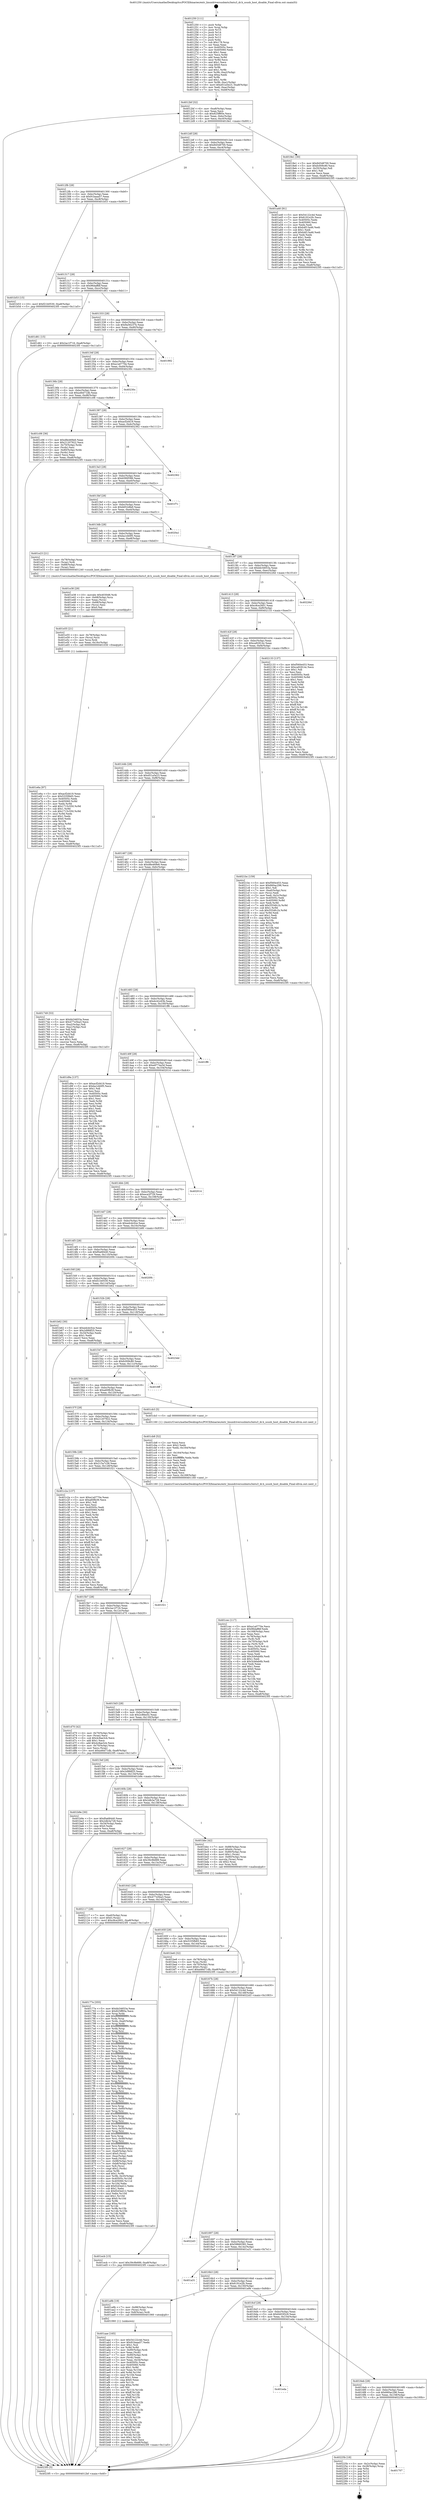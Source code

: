 digraph "0x401250" {
  label = "0x401250 (/mnt/c/Users/mathe/Desktop/tcc/POCII/binaries/extr_linuxdriversusbmtu3mtu3_dr.h_ssusb_host_disable_Final-ollvm.out::main(0))"
  labelloc = "t"
  node[shape=record]

  Entry [label="",width=0.3,height=0.3,shape=circle,fillcolor=black,style=filled]
  "0x4012bf" [label="{
     0x4012bf [32]\l
     | [instrs]\l
     &nbsp;&nbsp;0x4012bf \<+6\>: mov -0xa8(%rbp),%eax\l
     &nbsp;&nbsp;0x4012c5 \<+2\>: mov %eax,%ecx\l
     &nbsp;&nbsp;0x4012c7 \<+6\>: sub $0x825ff95e,%ecx\l
     &nbsp;&nbsp;0x4012cd \<+6\>: mov %eax,-0xbc(%rbp)\l
     &nbsp;&nbsp;0x4012d3 \<+6\>: mov %ecx,-0xc0(%rbp)\l
     &nbsp;&nbsp;0x4012d9 \<+6\>: je 00000000004018e1 \<main+0x691\>\l
  }"]
  "0x4018e1" [label="{
     0x4018e1 [30]\l
     | [instrs]\l
     &nbsp;&nbsp;0x4018e1 \<+5\>: mov $0x84548700,%eax\l
     &nbsp;&nbsp;0x4018e6 \<+5\>: mov $0xfc009c80,%ecx\l
     &nbsp;&nbsp;0x4018eb \<+3\>: mov -0x35(%rbp),%dl\l
     &nbsp;&nbsp;0x4018ee \<+3\>: test $0x1,%dl\l
     &nbsp;&nbsp;0x4018f1 \<+3\>: cmovne %ecx,%eax\l
     &nbsp;&nbsp;0x4018f4 \<+6\>: mov %eax,-0xa8(%rbp)\l
     &nbsp;&nbsp;0x4018fa \<+5\>: jmp 00000000004023f5 \<main+0x11a5\>\l
  }"]
  "0x4012df" [label="{
     0x4012df [28]\l
     | [instrs]\l
     &nbsp;&nbsp;0x4012df \<+5\>: jmp 00000000004012e4 \<main+0x94\>\l
     &nbsp;&nbsp;0x4012e4 \<+6\>: mov -0xbc(%rbp),%eax\l
     &nbsp;&nbsp;0x4012ea \<+5\>: sub $0x84548700,%eax\l
     &nbsp;&nbsp;0x4012ef \<+6\>: mov %eax,-0xc4(%rbp)\l
     &nbsp;&nbsp;0x4012f5 \<+6\>: je 0000000000401a40 \<main+0x7f0\>\l
  }"]
  Exit [label="",width=0.3,height=0.3,shape=circle,fillcolor=black,style=filled,peripheries=2]
  "0x401a40" [label="{
     0x401a40 [91]\l
     | [instrs]\l
     &nbsp;&nbsp;0x401a40 \<+5\>: mov $0x54122c4d,%eax\l
     &nbsp;&nbsp;0x401a45 \<+5\>: mov $0x6191e2fc,%ecx\l
     &nbsp;&nbsp;0x401a4a \<+7\>: mov 0x40505c,%edx\l
     &nbsp;&nbsp;0x401a51 \<+7\>: mov 0x405060,%esi\l
     &nbsp;&nbsp;0x401a58 \<+2\>: mov %edx,%edi\l
     &nbsp;&nbsp;0x401a5a \<+6\>: sub $0xb4f13a46,%edi\l
     &nbsp;&nbsp;0x401a60 \<+3\>: sub $0x1,%edi\l
     &nbsp;&nbsp;0x401a63 \<+6\>: add $0xb4f13a46,%edi\l
     &nbsp;&nbsp;0x401a69 \<+3\>: imul %edi,%edx\l
     &nbsp;&nbsp;0x401a6c \<+3\>: and $0x1,%edx\l
     &nbsp;&nbsp;0x401a6f \<+3\>: cmp $0x0,%edx\l
     &nbsp;&nbsp;0x401a72 \<+4\>: sete %r8b\l
     &nbsp;&nbsp;0x401a76 \<+3\>: cmp $0xa,%esi\l
     &nbsp;&nbsp;0x401a79 \<+4\>: setl %r9b\l
     &nbsp;&nbsp;0x401a7d \<+3\>: mov %r8b,%r10b\l
     &nbsp;&nbsp;0x401a80 \<+3\>: and %r9b,%r10b\l
     &nbsp;&nbsp;0x401a83 \<+3\>: xor %r9b,%r8b\l
     &nbsp;&nbsp;0x401a86 \<+3\>: or %r8b,%r10b\l
     &nbsp;&nbsp;0x401a89 \<+4\>: test $0x1,%r10b\l
     &nbsp;&nbsp;0x401a8d \<+3\>: cmovne %ecx,%eax\l
     &nbsp;&nbsp;0x401a90 \<+6\>: mov %eax,-0xa8(%rbp)\l
     &nbsp;&nbsp;0x401a96 \<+5\>: jmp 00000000004023f5 \<main+0x11a5\>\l
  }"]
  "0x4012fb" [label="{
     0x4012fb [28]\l
     | [instrs]\l
     &nbsp;&nbsp;0x4012fb \<+5\>: jmp 0000000000401300 \<main+0xb0\>\l
     &nbsp;&nbsp;0x401300 \<+6\>: mov -0xbc(%rbp),%eax\l
     &nbsp;&nbsp;0x401306 \<+5\>: sub $0x91baaa57,%eax\l
     &nbsp;&nbsp;0x40130b \<+6\>: mov %eax,-0xc8(%rbp)\l
     &nbsp;&nbsp;0x401311 \<+6\>: je 0000000000401b53 \<main+0x903\>\l
  }"]
  "0x401707" [label="{
     0x401707\l
  }", style=dashed]
  "0x401b53" [label="{
     0x401b53 [15]\l
     | [instrs]\l
     &nbsp;&nbsp;0x401b53 \<+10\>: movl $0xf21b0530,-0xa8(%rbp)\l
     &nbsp;&nbsp;0x401b5d \<+5\>: jmp 00000000004023f5 \<main+0x11a5\>\l
  }"]
  "0x401317" [label="{
     0x401317 [28]\l
     | [instrs]\l
     &nbsp;&nbsp;0x401317 \<+5\>: jmp 000000000040131c \<main+0xcc\>\l
     &nbsp;&nbsp;0x40131c \<+6\>: mov -0xbc(%rbp),%eax\l
     &nbsp;&nbsp;0x401322 \<+5\>: sub $0x96daffdf,%eax\l
     &nbsp;&nbsp;0x401327 \<+6\>: mov %eax,-0xcc(%rbp)\l
     &nbsp;&nbsp;0x40132d \<+6\>: je 0000000000401d61 \<main+0xb11\>\l
  }"]
  "0x40225b" [label="{
     0x40225b [18]\l
     | [instrs]\l
     &nbsp;&nbsp;0x40225b \<+3\>: mov -0x2c(%rbp),%eax\l
     &nbsp;&nbsp;0x40225e \<+4\>: lea -0x28(%rbp),%rsp\l
     &nbsp;&nbsp;0x402262 \<+1\>: pop %rbx\l
     &nbsp;&nbsp;0x402263 \<+2\>: pop %r12\l
     &nbsp;&nbsp;0x402265 \<+2\>: pop %r13\l
     &nbsp;&nbsp;0x402267 \<+2\>: pop %r14\l
     &nbsp;&nbsp;0x402269 \<+2\>: pop %r15\l
     &nbsp;&nbsp;0x40226b \<+1\>: pop %rbp\l
     &nbsp;&nbsp;0x40226c \<+1\>: ret\l
  }"]
  "0x401d61" [label="{
     0x401d61 [15]\l
     | [instrs]\l
     &nbsp;&nbsp;0x401d61 \<+10\>: movl $0x2ac1f716,-0xa8(%rbp)\l
     &nbsp;&nbsp;0x401d6b \<+5\>: jmp 00000000004023f5 \<main+0x11a5\>\l
  }"]
  "0x401333" [label="{
     0x401333 [28]\l
     | [instrs]\l
     &nbsp;&nbsp;0x401333 \<+5\>: jmp 0000000000401338 \<main+0xe8\>\l
     &nbsp;&nbsp;0x401338 \<+6\>: mov -0xbc(%rbp),%eax\l
     &nbsp;&nbsp;0x40133e \<+5\>: sub $0x9a56237b,%eax\l
     &nbsp;&nbsp;0x401343 \<+6\>: mov %eax,-0xd0(%rbp)\l
     &nbsp;&nbsp;0x401349 \<+6\>: je 0000000000401992 \<main+0x742\>\l
  }"]
  "0x4016eb" [label="{
     0x4016eb [28]\l
     | [instrs]\l
     &nbsp;&nbsp;0x4016eb \<+5\>: jmp 00000000004016f0 \<main+0x4a0\>\l
     &nbsp;&nbsp;0x4016f0 \<+6\>: mov -0xbc(%rbp),%eax\l
     &nbsp;&nbsp;0x4016f6 \<+5\>: sub $0x660ac296,%eax\l
     &nbsp;&nbsp;0x4016fb \<+6\>: mov %eax,-0x158(%rbp)\l
     &nbsp;&nbsp;0x401701 \<+6\>: je 000000000040225b \<main+0x100b\>\l
  }"]
  "0x401992" [label="{
     0x401992\l
  }", style=dashed]
  "0x40134f" [label="{
     0x40134f [28]\l
     | [instrs]\l
     &nbsp;&nbsp;0x40134f \<+5\>: jmp 0000000000401354 \<main+0x104\>\l
     &nbsp;&nbsp;0x401354 \<+6\>: mov -0xbc(%rbp),%eax\l
     &nbsp;&nbsp;0x40135a \<+5\>: sub $0xa1a0770e,%eax\l
     &nbsp;&nbsp;0x40135f \<+6\>: mov %eax,-0xd4(%rbp)\l
     &nbsp;&nbsp;0x401365 \<+6\>: je 000000000040230c \<main+0x10bc\>\l
  }"]
  "0x401eda" [label="{
     0x401eda\l
  }", style=dashed]
  "0x40230c" [label="{
     0x40230c\l
  }", style=dashed]
  "0x40136b" [label="{
     0x40136b [28]\l
     | [instrs]\l
     &nbsp;&nbsp;0x40136b \<+5\>: jmp 0000000000401370 \<main+0x120\>\l
     &nbsp;&nbsp;0x401370 \<+6\>: mov -0xbc(%rbp),%eax\l
     &nbsp;&nbsp;0x401376 \<+5\>: sub $0xa46d71db,%eax\l
     &nbsp;&nbsp;0x40137b \<+6\>: mov %eax,-0xd8(%rbp)\l
     &nbsp;&nbsp;0x401381 \<+6\>: je 0000000000401c06 \<main+0x9b6\>\l
  }"]
  "0x401e6a" [label="{
     0x401e6a [97]\l
     | [instrs]\l
     &nbsp;&nbsp;0x401e6a \<+5\>: mov $0xacf2d419,%eax\l
     &nbsp;&nbsp;0x401e6f \<+5\>: mov $0x5335fb65,%esi\l
     &nbsp;&nbsp;0x401e74 \<+7\>: mov 0x40505c,%edx\l
     &nbsp;&nbsp;0x401e7b \<+8\>: mov 0x405060,%r8d\l
     &nbsp;&nbsp;0x401e83 \<+3\>: mov %edx,%r9d\l
     &nbsp;&nbsp;0x401e86 \<+7\>: add $0x1715c550,%r9d\l
     &nbsp;&nbsp;0x401e8d \<+4\>: sub $0x1,%r9d\l
     &nbsp;&nbsp;0x401e91 \<+7\>: sub $0x1715c550,%r9d\l
     &nbsp;&nbsp;0x401e98 \<+4\>: imul %r9d,%edx\l
     &nbsp;&nbsp;0x401e9c \<+3\>: and $0x1,%edx\l
     &nbsp;&nbsp;0x401e9f \<+3\>: cmp $0x0,%edx\l
     &nbsp;&nbsp;0x401ea2 \<+4\>: sete %r10b\l
     &nbsp;&nbsp;0x401ea6 \<+4\>: cmp $0xa,%r8d\l
     &nbsp;&nbsp;0x401eaa \<+4\>: setl %r11b\l
     &nbsp;&nbsp;0x401eae \<+3\>: mov %r10b,%bl\l
     &nbsp;&nbsp;0x401eb1 \<+3\>: and %r11b,%bl\l
     &nbsp;&nbsp;0x401eb4 \<+3\>: xor %r11b,%r10b\l
     &nbsp;&nbsp;0x401eb7 \<+3\>: or %r10b,%bl\l
     &nbsp;&nbsp;0x401eba \<+3\>: test $0x1,%bl\l
     &nbsp;&nbsp;0x401ebd \<+3\>: cmovne %esi,%eax\l
     &nbsp;&nbsp;0x401ec0 \<+6\>: mov %eax,-0xa8(%rbp)\l
     &nbsp;&nbsp;0x401ec6 \<+5\>: jmp 00000000004023f5 \<main+0x11a5\>\l
  }"]
  "0x401c06" [label="{
     0x401c06 [36]\l
     | [instrs]\l
     &nbsp;&nbsp;0x401c06 \<+5\>: mov $0xd8e469e6,%eax\l
     &nbsp;&nbsp;0x401c0b \<+5\>: mov $0x21207922,%ecx\l
     &nbsp;&nbsp;0x401c10 \<+4\>: mov -0x70(%rbp),%rdx\l
     &nbsp;&nbsp;0x401c14 \<+2\>: mov (%rdx),%esi\l
     &nbsp;&nbsp;0x401c16 \<+4\>: mov -0x80(%rbp),%rdx\l
     &nbsp;&nbsp;0x401c1a \<+2\>: cmp (%rdx),%esi\l
     &nbsp;&nbsp;0x401c1c \<+3\>: cmovl %ecx,%eax\l
     &nbsp;&nbsp;0x401c1f \<+6\>: mov %eax,-0xa8(%rbp)\l
     &nbsp;&nbsp;0x401c25 \<+5\>: jmp 00000000004023f5 \<main+0x11a5\>\l
  }"]
  "0x401387" [label="{
     0x401387 [28]\l
     | [instrs]\l
     &nbsp;&nbsp;0x401387 \<+5\>: jmp 000000000040138c \<main+0x13c\>\l
     &nbsp;&nbsp;0x40138c \<+6\>: mov -0xbc(%rbp),%eax\l
     &nbsp;&nbsp;0x401392 \<+5\>: sub $0xacf2d419,%eax\l
     &nbsp;&nbsp;0x401397 \<+6\>: mov %eax,-0xdc(%rbp)\l
     &nbsp;&nbsp;0x40139d \<+6\>: je 0000000000402362 \<main+0x1112\>\l
  }"]
  "0x401e55" [label="{
     0x401e55 [21]\l
     | [instrs]\l
     &nbsp;&nbsp;0x401e55 \<+4\>: mov -0x78(%rbp),%rcx\l
     &nbsp;&nbsp;0x401e59 \<+3\>: mov (%rcx),%rcx\l
     &nbsp;&nbsp;0x401e5c \<+3\>: mov %rcx,%rdi\l
     &nbsp;&nbsp;0x401e5f \<+6\>: mov %eax,-0x16c(%rbp)\l
     &nbsp;&nbsp;0x401e65 \<+5\>: call 0000000000401030 \<free@plt\>\l
     | [calls]\l
     &nbsp;&nbsp;0x401030 \{1\} (unknown)\l
  }"]
  "0x402362" [label="{
     0x402362\l
  }", style=dashed]
  "0x4013a3" [label="{
     0x4013a3 [28]\l
     | [instrs]\l
     &nbsp;&nbsp;0x4013a3 \<+5\>: jmp 00000000004013a8 \<main+0x158\>\l
     &nbsp;&nbsp;0x4013a8 \<+6\>: mov -0xbc(%rbp),%eax\l
     &nbsp;&nbsp;0x4013ae \<+5\>: sub $0xb590f386,%eax\l
     &nbsp;&nbsp;0x4013b3 \<+6\>: mov %eax,-0xe0(%rbp)\l
     &nbsp;&nbsp;0x4013b9 \<+6\>: je 0000000000401f7c \<main+0xd2c\>\l
  }"]
  "0x401e38" [label="{
     0x401e38 [29]\l
     | [instrs]\l
     &nbsp;&nbsp;0x401e38 \<+10\>: movabs $0x4030d6,%rdi\l
     &nbsp;&nbsp;0x401e42 \<+4\>: mov -0x68(%rbp),%rcx\l
     &nbsp;&nbsp;0x401e46 \<+2\>: mov %eax,(%rcx)\l
     &nbsp;&nbsp;0x401e48 \<+4\>: mov -0x68(%rbp),%rcx\l
     &nbsp;&nbsp;0x401e4c \<+2\>: mov (%rcx),%esi\l
     &nbsp;&nbsp;0x401e4e \<+2\>: mov $0x0,%al\l
     &nbsp;&nbsp;0x401e50 \<+5\>: call 0000000000401040 \<printf@plt\>\l
     | [calls]\l
     &nbsp;&nbsp;0x401040 \{1\} (unknown)\l
  }"]
  "0x401f7c" [label="{
     0x401f7c\l
  }", style=dashed]
  "0x4013bf" [label="{
     0x4013bf [28]\l
     | [instrs]\l
     &nbsp;&nbsp;0x4013bf \<+5\>: jmp 00000000004013c4 \<main+0x174\>\l
     &nbsp;&nbsp;0x4013c4 \<+6\>: mov -0xbc(%rbp),%eax\l
     &nbsp;&nbsp;0x4013ca \<+5\>: sub $0xb652dfa9,%eax\l
     &nbsp;&nbsp;0x4013cf \<+6\>: mov %eax,-0xe4(%rbp)\l
     &nbsp;&nbsp;0x4013d5 \<+6\>: je 00000000004020a1 \<main+0xe51\>\l
  }"]
  "0x401cec" [label="{
     0x401cec [117]\l
     | [instrs]\l
     &nbsp;&nbsp;0x401cec \<+5\>: mov $0xa1a0770e,%ecx\l
     &nbsp;&nbsp;0x401cf1 \<+5\>: mov $0x96daffdf,%edx\l
     &nbsp;&nbsp;0x401cf6 \<+6\>: mov -0x168(%rbp),%esi\l
     &nbsp;&nbsp;0x401cfc \<+3\>: imul %eax,%esi\l
     &nbsp;&nbsp;0x401cff \<+4\>: mov -0x78(%rbp),%r8\l
     &nbsp;&nbsp;0x401d03 \<+3\>: mov (%r8),%r8\l
     &nbsp;&nbsp;0x401d06 \<+4\>: mov -0x70(%rbp),%r9\l
     &nbsp;&nbsp;0x401d0a \<+3\>: movslq (%r9),%r9\l
     &nbsp;&nbsp;0x401d0d \<+4\>: mov %esi,(%r8,%r9,4)\l
     &nbsp;&nbsp;0x401d11 \<+7\>: mov 0x40505c,%eax\l
     &nbsp;&nbsp;0x401d18 \<+7\>: mov 0x405060,%esi\l
     &nbsp;&nbsp;0x401d1f \<+2\>: mov %eax,%edi\l
     &nbsp;&nbsp;0x401d21 \<+6\>: add $0x3cb6ab6b,%edi\l
     &nbsp;&nbsp;0x401d27 \<+3\>: sub $0x1,%edi\l
     &nbsp;&nbsp;0x401d2a \<+6\>: sub $0x3cb6ab6b,%edi\l
     &nbsp;&nbsp;0x401d30 \<+3\>: imul %edi,%eax\l
     &nbsp;&nbsp;0x401d33 \<+3\>: and $0x1,%eax\l
     &nbsp;&nbsp;0x401d36 \<+3\>: cmp $0x0,%eax\l
     &nbsp;&nbsp;0x401d39 \<+4\>: sete %r10b\l
     &nbsp;&nbsp;0x401d3d \<+3\>: cmp $0xa,%esi\l
     &nbsp;&nbsp;0x401d40 \<+4\>: setl %r11b\l
     &nbsp;&nbsp;0x401d44 \<+3\>: mov %r10b,%bl\l
     &nbsp;&nbsp;0x401d47 \<+3\>: and %r11b,%bl\l
     &nbsp;&nbsp;0x401d4a \<+3\>: xor %r11b,%r10b\l
     &nbsp;&nbsp;0x401d4d \<+3\>: or %r10b,%bl\l
     &nbsp;&nbsp;0x401d50 \<+3\>: test $0x1,%bl\l
     &nbsp;&nbsp;0x401d53 \<+3\>: cmovne %edx,%ecx\l
     &nbsp;&nbsp;0x401d56 \<+6\>: mov %ecx,-0xa8(%rbp)\l
     &nbsp;&nbsp;0x401d5c \<+5\>: jmp 00000000004023f5 \<main+0x11a5\>\l
  }"]
  "0x4020a1" [label="{
     0x4020a1\l
  }", style=dashed]
  "0x4013db" [label="{
     0x4013db [28]\l
     | [instrs]\l
     &nbsp;&nbsp;0x4013db \<+5\>: jmp 00000000004013e0 \<main+0x190\>\l
     &nbsp;&nbsp;0x4013e0 \<+6\>: mov -0xbc(%rbp),%eax\l
     &nbsp;&nbsp;0x4013e6 \<+5\>: sub $0xba1d40f5,%eax\l
     &nbsp;&nbsp;0x4013eb \<+6\>: mov %eax,-0xe8(%rbp)\l
     &nbsp;&nbsp;0x4013f1 \<+6\>: je 0000000000401e23 \<main+0xbd3\>\l
  }"]
  "0x401cb8" [label="{
     0x401cb8 [52]\l
     | [instrs]\l
     &nbsp;&nbsp;0x401cb8 \<+2\>: xor %ecx,%ecx\l
     &nbsp;&nbsp;0x401cba \<+5\>: mov $0x2,%edx\l
     &nbsp;&nbsp;0x401cbf \<+6\>: mov %edx,-0x164(%rbp)\l
     &nbsp;&nbsp;0x401cc5 \<+1\>: cltd\l
     &nbsp;&nbsp;0x401cc6 \<+6\>: mov -0x164(%rbp),%esi\l
     &nbsp;&nbsp;0x401ccc \<+2\>: idiv %esi\l
     &nbsp;&nbsp;0x401cce \<+6\>: imul $0xfffffffe,%edx,%edx\l
     &nbsp;&nbsp;0x401cd4 \<+2\>: mov %ecx,%edi\l
     &nbsp;&nbsp;0x401cd6 \<+2\>: sub %edx,%edi\l
     &nbsp;&nbsp;0x401cd8 \<+2\>: mov %ecx,%edx\l
     &nbsp;&nbsp;0x401cda \<+3\>: sub $0x1,%edx\l
     &nbsp;&nbsp;0x401cdd \<+2\>: add %edx,%edi\l
     &nbsp;&nbsp;0x401cdf \<+2\>: sub %edi,%ecx\l
     &nbsp;&nbsp;0x401ce1 \<+6\>: mov %ecx,-0x168(%rbp)\l
     &nbsp;&nbsp;0x401ce7 \<+5\>: call 0000000000401160 \<next_i\>\l
     | [calls]\l
     &nbsp;&nbsp;0x401160 \{1\} (/mnt/c/Users/mathe/Desktop/tcc/POCII/binaries/extr_linuxdriversusbmtu3mtu3_dr.h_ssusb_host_disable_Final-ollvm.out::next_i)\l
  }"]
  "0x401e23" [label="{
     0x401e23 [21]\l
     | [instrs]\l
     &nbsp;&nbsp;0x401e23 \<+4\>: mov -0x78(%rbp),%rax\l
     &nbsp;&nbsp;0x401e27 \<+3\>: mov (%rax),%rdi\l
     &nbsp;&nbsp;0x401e2a \<+7\>: mov -0x88(%rbp),%rax\l
     &nbsp;&nbsp;0x401e31 \<+2\>: mov (%rax),%esi\l
     &nbsp;&nbsp;0x401e33 \<+5\>: call 0000000000401240 \<ssusb_host_disable\>\l
     | [calls]\l
     &nbsp;&nbsp;0x401240 \{1\} (/mnt/c/Users/mathe/Desktop/tcc/POCII/binaries/extr_linuxdriversusbmtu3mtu3_dr.h_ssusb_host_disable_Final-ollvm.out::ssusb_host_disable)\l
  }"]
  "0x4013f7" [label="{
     0x4013f7 [28]\l
     | [instrs]\l
     &nbsp;&nbsp;0x4013f7 \<+5\>: jmp 00000000004013fc \<main+0x1ac\>\l
     &nbsp;&nbsp;0x4013fc \<+6\>: mov -0xbc(%rbp),%eax\l
     &nbsp;&nbsp;0x401402 \<+5\>: sub $0xbb34653a,%eax\l
     &nbsp;&nbsp;0x401407 \<+6\>: mov %eax,-0xec(%rbp)\l
     &nbsp;&nbsp;0x40140d \<+6\>: je 000000000040226d \<main+0x101d\>\l
  }"]
  "0x401be6" [label="{
     0x401be6 [32]\l
     | [instrs]\l
     &nbsp;&nbsp;0x401be6 \<+4\>: mov -0x78(%rbp),%rdi\l
     &nbsp;&nbsp;0x401bea \<+3\>: mov %rax,(%rdi)\l
     &nbsp;&nbsp;0x401bed \<+4\>: mov -0x70(%rbp),%rax\l
     &nbsp;&nbsp;0x401bf1 \<+6\>: movl $0x0,(%rax)\l
     &nbsp;&nbsp;0x401bf7 \<+10\>: movl $0xa46d71db,-0xa8(%rbp)\l
     &nbsp;&nbsp;0x401c01 \<+5\>: jmp 00000000004023f5 \<main+0x11a5\>\l
  }"]
  "0x40226d" [label="{
     0x40226d\l
  }", style=dashed]
  "0x401413" [label="{
     0x401413 [28]\l
     | [instrs]\l
     &nbsp;&nbsp;0x401413 \<+5\>: jmp 0000000000401418 \<main+0x1c8\>\l
     &nbsp;&nbsp;0x401418 \<+6\>: mov -0xbc(%rbp),%eax\l
     &nbsp;&nbsp;0x40141e \<+5\>: sub $0xc8ce2601,%eax\l
     &nbsp;&nbsp;0x401423 \<+6\>: mov %eax,-0xf0(%rbp)\l
     &nbsp;&nbsp;0x401429 \<+6\>: je 0000000000402133 \<main+0xee3\>\l
  }"]
  "0x401aae" [label="{
     0x401aae [165]\l
     | [instrs]\l
     &nbsp;&nbsp;0x401aae \<+5\>: mov $0x54122c4d,%ecx\l
     &nbsp;&nbsp;0x401ab3 \<+5\>: mov $0x91baaa57,%edx\l
     &nbsp;&nbsp;0x401ab8 \<+3\>: mov $0x1,%sil\l
     &nbsp;&nbsp;0x401abb \<+3\>: xor %r8d,%r8d\l
     &nbsp;&nbsp;0x401abe \<+7\>: mov -0x90(%rbp),%rdi\l
     &nbsp;&nbsp;0x401ac5 \<+2\>: mov %eax,(%rdi)\l
     &nbsp;&nbsp;0x401ac7 \<+7\>: mov -0x90(%rbp),%rdi\l
     &nbsp;&nbsp;0x401ace \<+2\>: mov (%rdi),%eax\l
     &nbsp;&nbsp;0x401ad0 \<+3\>: mov %eax,-0x34(%rbp)\l
     &nbsp;&nbsp;0x401ad3 \<+7\>: mov 0x40505c,%eax\l
     &nbsp;&nbsp;0x401ada \<+8\>: mov 0x405060,%r9d\l
     &nbsp;&nbsp;0x401ae2 \<+4\>: sub $0x1,%r8d\l
     &nbsp;&nbsp;0x401ae6 \<+3\>: mov %eax,%r10d\l
     &nbsp;&nbsp;0x401ae9 \<+3\>: add %r8d,%r10d\l
     &nbsp;&nbsp;0x401aec \<+4\>: imul %r10d,%eax\l
     &nbsp;&nbsp;0x401af0 \<+3\>: and $0x1,%eax\l
     &nbsp;&nbsp;0x401af3 \<+3\>: cmp $0x0,%eax\l
     &nbsp;&nbsp;0x401af6 \<+4\>: sete %r11b\l
     &nbsp;&nbsp;0x401afa \<+4\>: cmp $0xa,%r9d\l
     &nbsp;&nbsp;0x401afe \<+3\>: setl %bl\l
     &nbsp;&nbsp;0x401b01 \<+3\>: mov %r11b,%r14b\l
     &nbsp;&nbsp;0x401b04 \<+4\>: xor $0xff,%r14b\l
     &nbsp;&nbsp;0x401b08 \<+3\>: mov %bl,%r15b\l
     &nbsp;&nbsp;0x401b0b \<+4\>: xor $0xff,%r15b\l
     &nbsp;&nbsp;0x401b0f \<+4\>: xor $0x0,%sil\l
     &nbsp;&nbsp;0x401b13 \<+3\>: mov %r14b,%r12b\l
     &nbsp;&nbsp;0x401b16 \<+4\>: and $0x0,%r12b\l
     &nbsp;&nbsp;0x401b1a \<+3\>: and %sil,%r11b\l
     &nbsp;&nbsp;0x401b1d \<+3\>: mov %r15b,%r13b\l
     &nbsp;&nbsp;0x401b20 \<+4\>: and $0x0,%r13b\l
     &nbsp;&nbsp;0x401b24 \<+3\>: and %sil,%bl\l
     &nbsp;&nbsp;0x401b27 \<+3\>: or %r11b,%r12b\l
     &nbsp;&nbsp;0x401b2a \<+3\>: or %bl,%r13b\l
     &nbsp;&nbsp;0x401b2d \<+3\>: xor %r13b,%r12b\l
     &nbsp;&nbsp;0x401b30 \<+3\>: or %r15b,%r14b\l
     &nbsp;&nbsp;0x401b33 \<+4\>: xor $0xff,%r14b\l
     &nbsp;&nbsp;0x401b37 \<+4\>: or $0x0,%sil\l
     &nbsp;&nbsp;0x401b3b \<+3\>: and %sil,%r14b\l
     &nbsp;&nbsp;0x401b3e \<+3\>: or %r14b,%r12b\l
     &nbsp;&nbsp;0x401b41 \<+4\>: test $0x1,%r12b\l
     &nbsp;&nbsp;0x401b45 \<+3\>: cmovne %edx,%ecx\l
     &nbsp;&nbsp;0x401b48 \<+6\>: mov %ecx,-0xa8(%rbp)\l
     &nbsp;&nbsp;0x401b4e \<+5\>: jmp 00000000004023f5 \<main+0x11a5\>\l
  }"]
  "0x402133" [label="{
     0x402133 [137]\l
     | [instrs]\l
     &nbsp;&nbsp;0x402133 \<+5\>: mov $0xf560e453,%eax\l
     &nbsp;&nbsp;0x402138 \<+5\>: mov $0xca92914c,%ecx\l
     &nbsp;&nbsp;0x40213d \<+2\>: mov $0x1,%dl\l
     &nbsp;&nbsp;0x40213f \<+2\>: xor %esi,%esi\l
     &nbsp;&nbsp;0x402141 \<+7\>: mov 0x40505c,%edi\l
     &nbsp;&nbsp;0x402148 \<+8\>: mov 0x405060,%r8d\l
     &nbsp;&nbsp;0x402150 \<+3\>: sub $0x1,%esi\l
     &nbsp;&nbsp;0x402153 \<+3\>: mov %edi,%r9d\l
     &nbsp;&nbsp;0x402156 \<+3\>: add %esi,%r9d\l
     &nbsp;&nbsp;0x402159 \<+4\>: imul %r9d,%edi\l
     &nbsp;&nbsp;0x40215d \<+3\>: and $0x1,%edi\l
     &nbsp;&nbsp;0x402160 \<+3\>: cmp $0x0,%edi\l
     &nbsp;&nbsp;0x402163 \<+4\>: sete %r10b\l
     &nbsp;&nbsp;0x402167 \<+4\>: cmp $0xa,%r8d\l
     &nbsp;&nbsp;0x40216b \<+4\>: setl %r11b\l
     &nbsp;&nbsp;0x40216f \<+3\>: mov %r10b,%bl\l
     &nbsp;&nbsp;0x402172 \<+3\>: xor $0xff,%bl\l
     &nbsp;&nbsp;0x402175 \<+3\>: mov %r11b,%r14b\l
     &nbsp;&nbsp;0x402178 \<+4\>: xor $0xff,%r14b\l
     &nbsp;&nbsp;0x40217c \<+3\>: xor $0x1,%dl\l
     &nbsp;&nbsp;0x40217f \<+3\>: mov %bl,%r15b\l
     &nbsp;&nbsp;0x402182 \<+4\>: and $0xff,%r15b\l
     &nbsp;&nbsp;0x402186 \<+3\>: and %dl,%r10b\l
     &nbsp;&nbsp;0x402189 \<+3\>: mov %r14b,%r12b\l
     &nbsp;&nbsp;0x40218c \<+4\>: and $0xff,%r12b\l
     &nbsp;&nbsp;0x402190 \<+3\>: and %dl,%r11b\l
     &nbsp;&nbsp;0x402193 \<+3\>: or %r10b,%r15b\l
     &nbsp;&nbsp;0x402196 \<+3\>: or %r11b,%r12b\l
     &nbsp;&nbsp;0x402199 \<+3\>: xor %r12b,%r15b\l
     &nbsp;&nbsp;0x40219c \<+3\>: or %r14b,%bl\l
     &nbsp;&nbsp;0x40219f \<+3\>: xor $0xff,%bl\l
     &nbsp;&nbsp;0x4021a2 \<+3\>: or $0x1,%dl\l
     &nbsp;&nbsp;0x4021a5 \<+2\>: and %dl,%bl\l
     &nbsp;&nbsp;0x4021a7 \<+3\>: or %bl,%r15b\l
     &nbsp;&nbsp;0x4021aa \<+4\>: test $0x1,%r15b\l
     &nbsp;&nbsp;0x4021ae \<+3\>: cmovne %ecx,%eax\l
     &nbsp;&nbsp;0x4021b1 \<+6\>: mov %eax,-0xa8(%rbp)\l
     &nbsp;&nbsp;0x4021b7 \<+5\>: jmp 00000000004023f5 \<main+0x11a5\>\l
  }"]
  "0x40142f" [label="{
     0x40142f [28]\l
     | [instrs]\l
     &nbsp;&nbsp;0x40142f \<+5\>: jmp 0000000000401434 \<main+0x1e4\>\l
     &nbsp;&nbsp;0x401434 \<+6\>: mov -0xbc(%rbp),%eax\l
     &nbsp;&nbsp;0x40143a \<+5\>: sub $0xca92914c,%eax\l
     &nbsp;&nbsp;0x40143f \<+6\>: mov %eax,-0xf4(%rbp)\l
     &nbsp;&nbsp;0x401445 \<+6\>: je 00000000004021bc \<main+0xf6c\>\l
  }"]
  "0x4016cf" [label="{
     0x4016cf [28]\l
     | [instrs]\l
     &nbsp;&nbsp;0x4016cf \<+5\>: jmp 00000000004016d4 \<main+0x484\>\l
     &nbsp;&nbsp;0x4016d4 \<+6\>: mov -0xbc(%rbp),%eax\l
     &nbsp;&nbsp;0x4016da \<+5\>: sub $0x6403f2c9,%eax\l
     &nbsp;&nbsp;0x4016df \<+6\>: mov %eax,-0x154(%rbp)\l
     &nbsp;&nbsp;0x4016e5 \<+6\>: je 0000000000401eda \<main+0xc8a\>\l
  }"]
  "0x4021bc" [label="{
     0x4021bc [159]\l
     | [instrs]\l
     &nbsp;&nbsp;0x4021bc \<+5\>: mov $0xf560e453,%eax\l
     &nbsp;&nbsp;0x4021c1 \<+5\>: mov $0x660ac296,%ecx\l
     &nbsp;&nbsp;0x4021c6 \<+2\>: mov $0x1,%dl\l
     &nbsp;&nbsp;0x4021c8 \<+7\>: mov -0xa0(%rbp),%rsi\l
     &nbsp;&nbsp;0x4021cf \<+2\>: mov (%rsi),%edi\l
     &nbsp;&nbsp;0x4021d1 \<+3\>: mov %edi,-0x2c(%rbp)\l
     &nbsp;&nbsp;0x4021d4 \<+7\>: mov 0x40505c,%edi\l
     &nbsp;&nbsp;0x4021db \<+8\>: mov 0x405060,%r8d\l
     &nbsp;&nbsp;0x4021e3 \<+3\>: mov %edi,%r9d\l
     &nbsp;&nbsp;0x4021e6 \<+7\>: add $0x5554fc1b,%r9d\l
     &nbsp;&nbsp;0x4021ed \<+4\>: sub $0x1,%r9d\l
     &nbsp;&nbsp;0x4021f1 \<+7\>: sub $0x5554fc1b,%r9d\l
     &nbsp;&nbsp;0x4021f8 \<+4\>: imul %r9d,%edi\l
     &nbsp;&nbsp;0x4021fc \<+3\>: and $0x1,%edi\l
     &nbsp;&nbsp;0x4021ff \<+3\>: cmp $0x0,%edi\l
     &nbsp;&nbsp;0x402202 \<+4\>: sete %r10b\l
     &nbsp;&nbsp;0x402206 \<+4\>: cmp $0xa,%r8d\l
     &nbsp;&nbsp;0x40220a \<+4\>: setl %r11b\l
     &nbsp;&nbsp;0x40220e \<+3\>: mov %r10b,%bl\l
     &nbsp;&nbsp;0x402211 \<+3\>: xor $0xff,%bl\l
     &nbsp;&nbsp;0x402214 \<+3\>: mov %r11b,%r14b\l
     &nbsp;&nbsp;0x402217 \<+4\>: xor $0xff,%r14b\l
     &nbsp;&nbsp;0x40221b \<+3\>: xor $0x1,%dl\l
     &nbsp;&nbsp;0x40221e \<+3\>: mov %bl,%r15b\l
     &nbsp;&nbsp;0x402221 \<+4\>: and $0xff,%r15b\l
     &nbsp;&nbsp;0x402225 \<+3\>: and %dl,%r10b\l
     &nbsp;&nbsp;0x402228 \<+3\>: mov %r14b,%r12b\l
     &nbsp;&nbsp;0x40222b \<+4\>: and $0xff,%r12b\l
     &nbsp;&nbsp;0x40222f \<+3\>: and %dl,%r11b\l
     &nbsp;&nbsp;0x402232 \<+3\>: or %r10b,%r15b\l
     &nbsp;&nbsp;0x402235 \<+3\>: or %r11b,%r12b\l
     &nbsp;&nbsp;0x402238 \<+3\>: xor %r12b,%r15b\l
     &nbsp;&nbsp;0x40223b \<+3\>: or %r14b,%bl\l
     &nbsp;&nbsp;0x40223e \<+3\>: xor $0xff,%bl\l
     &nbsp;&nbsp;0x402241 \<+3\>: or $0x1,%dl\l
     &nbsp;&nbsp;0x402244 \<+2\>: and %dl,%bl\l
     &nbsp;&nbsp;0x402246 \<+3\>: or %bl,%r15b\l
     &nbsp;&nbsp;0x402249 \<+4\>: test $0x1,%r15b\l
     &nbsp;&nbsp;0x40224d \<+3\>: cmovne %ecx,%eax\l
     &nbsp;&nbsp;0x402250 \<+6\>: mov %eax,-0xa8(%rbp)\l
     &nbsp;&nbsp;0x402256 \<+5\>: jmp 00000000004023f5 \<main+0x11a5\>\l
  }"]
  "0x40144b" [label="{
     0x40144b [28]\l
     | [instrs]\l
     &nbsp;&nbsp;0x40144b \<+5\>: jmp 0000000000401450 \<main+0x200\>\l
     &nbsp;&nbsp;0x401450 \<+6\>: mov -0xbc(%rbp),%eax\l
     &nbsp;&nbsp;0x401456 \<+5\>: sub $0xd51a5e23,%eax\l
     &nbsp;&nbsp;0x40145b \<+6\>: mov %eax,-0xf8(%rbp)\l
     &nbsp;&nbsp;0x401461 \<+6\>: je 0000000000401749 \<main+0x4f9\>\l
  }"]
  "0x401a9b" [label="{
     0x401a9b [19]\l
     | [instrs]\l
     &nbsp;&nbsp;0x401a9b \<+7\>: mov -0x98(%rbp),%rax\l
     &nbsp;&nbsp;0x401aa2 \<+3\>: mov (%rax),%rax\l
     &nbsp;&nbsp;0x401aa5 \<+4\>: mov 0x8(%rax),%rdi\l
     &nbsp;&nbsp;0x401aa9 \<+5\>: call 0000000000401060 \<atoi@plt\>\l
     | [calls]\l
     &nbsp;&nbsp;0x401060 \{1\} (unknown)\l
  }"]
  "0x401749" [label="{
     0x401749 [53]\l
     | [instrs]\l
     &nbsp;&nbsp;0x401749 \<+5\>: mov $0xbb34653a,%eax\l
     &nbsp;&nbsp;0x40174e \<+5\>: mov $0x477e5ba3,%ecx\l
     &nbsp;&nbsp;0x401753 \<+6\>: mov -0xa2(%rbp),%dl\l
     &nbsp;&nbsp;0x401759 \<+7\>: mov -0xa1(%rbp),%sil\l
     &nbsp;&nbsp;0x401760 \<+3\>: mov %dl,%dil\l
     &nbsp;&nbsp;0x401763 \<+3\>: and %sil,%dil\l
     &nbsp;&nbsp;0x401766 \<+3\>: xor %sil,%dl\l
     &nbsp;&nbsp;0x401769 \<+3\>: or %dl,%dil\l
     &nbsp;&nbsp;0x40176c \<+4\>: test $0x1,%dil\l
     &nbsp;&nbsp;0x401770 \<+3\>: cmovne %ecx,%eax\l
     &nbsp;&nbsp;0x401773 \<+6\>: mov %eax,-0xa8(%rbp)\l
     &nbsp;&nbsp;0x401779 \<+5\>: jmp 00000000004023f5 \<main+0x11a5\>\l
  }"]
  "0x401467" [label="{
     0x401467 [28]\l
     | [instrs]\l
     &nbsp;&nbsp;0x401467 \<+5\>: jmp 000000000040146c \<main+0x21c\>\l
     &nbsp;&nbsp;0x40146c \<+6\>: mov -0xbc(%rbp),%eax\l
     &nbsp;&nbsp;0x401472 \<+5\>: sub $0xd8e469e6,%eax\l
     &nbsp;&nbsp;0x401477 \<+6\>: mov %eax,-0xfc(%rbp)\l
     &nbsp;&nbsp;0x40147d \<+6\>: je 0000000000401d9a \<main+0xb4a\>\l
  }"]
  "0x4023f5" [label="{
     0x4023f5 [5]\l
     | [instrs]\l
     &nbsp;&nbsp;0x4023f5 \<+5\>: jmp 00000000004012bf \<main+0x6f\>\l
  }"]
  "0x401250" [label="{
     0x401250 [111]\l
     | [instrs]\l
     &nbsp;&nbsp;0x401250 \<+1\>: push %rbp\l
     &nbsp;&nbsp;0x401251 \<+3\>: mov %rsp,%rbp\l
     &nbsp;&nbsp;0x401254 \<+2\>: push %r15\l
     &nbsp;&nbsp;0x401256 \<+2\>: push %r14\l
     &nbsp;&nbsp;0x401258 \<+2\>: push %r13\l
     &nbsp;&nbsp;0x40125a \<+2\>: push %r12\l
     &nbsp;&nbsp;0x40125c \<+1\>: push %rbx\l
     &nbsp;&nbsp;0x40125d \<+7\>: sub $0x178,%rsp\l
     &nbsp;&nbsp;0x401264 \<+2\>: xor %eax,%eax\l
     &nbsp;&nbsp;0x401266 \<+7\>: mov 0x40505c,%ecx\l
     &nbsp;&nbsp;0x40126d \<+7\>: mov 0x405060,%edx\l
     &nbsp;&nbsp;0x401274 \<+3\>: sub $0x1,%eax\l
     &nbsp;&nbsp;0x401277 \<+3\>: mov %ecx,%r8d\l
     &nbsp;&nbsp;0x40127a \<+3\>: add %eax,%r8d\l
     &nbsp;&nbsp;0x40127d \<+4\>: imul %r8d,%ecx\l
     &nbsp;&nbsp;0x401281 \<+3\>: and $0x1,%ecx\l
     &nbsp;&nbsp;0x401284 \<+3\>: cmp $0x0,%ecx\l
     &nbsp;&nbsp;0x401287 \<+4\>: sete %r9b\l
     &nbsp;&nbsp;0x40128b \<+4\>: and $0x1,%r9b\l
     &nbsp;&nbsp;0x40128f \<+7\>: mov %r9b,-0xa2(%rbp)\l
     &nbsp;&nbsp;0x401296 \<+3\>: cmp $0xa,%edx\l
     &nbsp;&nbsp;0x401299 \<+4\>: setl %r9b\l
     &nbsp;&nbsp;0x40129d \<+4\>: and $0x1,%r9b\l
     &nbsp;&nbsp;0x4012a1 \<+7\>: mov %r9b,-0xa1(%rbp)\l
     &nbsp;&nbsp;0x4012a8 \<+10\>: movl $0xd51a5e23,-0xa8(%rbp)\l
     &nbsp;&nbsp;0x4012b2 \<+6\>: mov %edi,-0xac(%rbp)\l
     &nbsp;&nbsp;0x4012b8 \<+7\>: mov %rsi,-0xb8(%rbp)\l
  }"]
  "0x4016b3" [label="{
     0x4016b3 [28]\l
     | [instrs]\l
     &nbsp;&nbsp;0x4016b3 \<+5\>: jmp 00000000004016b8 \<main+0x468\>\l
     &nbsp;&nbsp;0x4016b8 \<+6\>: mov -0xbc(%rbp),%eax\l
     &nbsp;&nbsp;0x4016be \<+5\>: sub $0x6191e2fc,%eax\l
     &nbsp;&nbsp;0x4016c3 \<+6\>: mov %eax,-0x150(%rbp)\l
     &nbsp;&nbsp;0x4016c9 \<+6\>: je 0000000000401a9b \<main+0x84b\>\l
  }"]
  "0x401d9a" [label="{
     0x401d9a [137]\l
     | [instrs]\l
     &nbsp;&nbsp;0x401d9a \<+5\>: mov $0xacf2d419,%eax\l
     &nbsp;&nbsp;0x401d9f \<+5\>: mov $0xba1d40f5,%ecx\l
     &nbsp;&nbsp;0x401da4 \<+2\>: mov $0x1,%dl\l
     &nbsp;&nbsp;0x401da6 \<+2\>: xor %esi,%esi\l
     &nbsp;&nbsp;0x401da8 \<+7\>: mov 0x40505c,%edi\l
     &nbsp;&nbsp;0x401daf \<+8\>: mov 0x405060,%r8d\l
     &nbsp;&nbsp;0x401db7 \<+3\>: sub $0x1,%esi\l
     &nbsp;&nbsp;0x401dba \<+3\>: mov %edi,%r9d\l
     &nbsp;&nbsp;0x401dbd \<+3\>: add %esi,%r9d\l
     &nbsp;&nbsp;0x401dc0 \<+4\>: imul %r9d,%edi\l
     &nbsp;&nbsp;0x401dc4 \<+3\>: and $0x1,%edi\l
     &nbsp;&nbsp;0x401dc7 \<+3\>: cmp $0x0,%edi\l
     &nbsp;&nbsp;0x401dca \<+4\>: sete %r10b\l
     &nbsp;&nbsp;0x401dce \<+4\>: cmp $0xa,%r8d\l
     &nbsp;&nbsp;0x401dd2 \<+4\>: setl %r11b\l
     &nbsp;&nbsp;0x401dd6 \<+3\>: mov %r10b,%bl\l
     &nbsp;&nbsp;0x401dd9 \<+3\>: xor $0xff,%bl\l
     &nbsp;&nbsp;0x401ddc \<+3\>: mov %r11b,%r14b\l
     &nbsp;&nbsp;0x401ddf \<+4\>: xor $0xff,%r14b\l
     &nbsp;&nbsp;0x401de3 \<+3\>: xor $0x1,%dl\l
     &nbsp;&nbsp;0x401de6 \<+3\>: mov %bl,%r15b\l
     &nbsp;&nbsp;0x401de9 \<+4\>: and $0xff,%r15b\l
     &nbsp;&nbsp;0x401ded \<+3\>: and %dl,%r10b\l
     &nbsp;&nbsp;0x401df0 \<+3\>: mov %r14b,%r12b\l
     &nbsp;&nbsp;0x401df3 \<+4\>: and $0xff,%r12b\l
     &nbsp;&nbsp;0x401df7 \<+3\>: and %dl,%r11b\l
     &nbsp;&nbsp;0x401dfa \<+3\>: or %r10b,%r15b\l
     &nbsp;&nbsp;0x401dfd \<+3\>: or %r11b,%r12b\l
     &nbsp;&nbsp;0x401e00 \<+3\>: xor %r12b,%r15b\l
     &nbsp;&nbsp;0x401e03 \<+3\>: or %r14b,%bl\l
     &nbsp;&nbsp;0x401e06 \<+3\>: xor $0xff,%bl\l
     &nbsp;&nbsp;0x401e09 \<+3\>: or $0x1,%dl\l
     &nbsp;&nbsp;0x401e0c \<+2\>: and %dl,%bl\l
     &nbsp;&nbsp;0x401e0e \<+3\>: or %bl,%r15b\l
     &nbsp;&nbsp;0x401e11 \<+4\>: test $0x1,%r15b\l
     &nbsp;&nbsp;0x401e15 \<+3\>: cmovne %ecx,%eax\l
     &nbsp;&nbsp;0x401e18 \<+6\>: mov %eax,-0xa8(%rbp)\l
     &nbsp;&nbsp;0x401e1e \<+5\>: jmp 00000000004023f5 \<main+0x11a5\>\l
  }"]
  "0x401483" [label="{
     0x401483 [28]\l
     | [instrs]\l
     &nbsp;&nbsp;0x401483 \<+5\>: jmp 0000000000401488 \<main+0x238\>\l
     &nbsp;&nbsp;0x401488 \<+6\>: mov -0xbc(%rbp),%eax\l
     &nbsp;&nbsp;0x40148e \<+5\>: sub $0xdc42c63b,%eax\l
     &nbsp;&nbsp;0x401493 \<+6\>: mov %eax,-0x100(%rbp)\l
     &nbsp;&nbsp;0x401499 \<+6\>: je 0000000000401ff6 \<main+0xda6\>\l
  }"]
  "0x401a31" [label="{
     0x401a31\l
  }", style=dashed]
  "0x401ff6" [label="{
     0x401ff6\l
  }", style=dashed]
  "0x40149f" [label="{
     0x40149f [28]\l
     | [instrs]\l
     &nbsp;&nbsp;0x40149f \<+5\>: jmp 00000000004014a4 \<main+0x254\>\l
     &nbsp;&nbsp;0x4014a4 \<+6\>: mov -0xbc(%rbp),%eax\l
     &nbsp;&nbsp;0x4014aa \<+5\>: sub $0xe9774a3d,%eax\l
     &nbsp;&nbsp;0x4014af \<+6\>: mov %eax,-0x104(%rbp)\l
     &nbsp;&nbsp;0x4014b5 \<+6\>: je 0000000000402014 \<main+0xdc4\>\l
  }"]
  "0x401697" [label="{
     0x401697 [28]\l
     | [instrs]\l
     &nbsp;&nbsp;0x401697 \<+5\>: jmp 000000000040169c \<main+0x44c\>\l
     &nbsp;&nbsp;0x40169c \<+6\>: mov -0xbc(%rbp),%eax\l
     &nbsp;&nbsp;0x4016a2 \<+5\>: sub $0x59660382,%eax\l
     &nbsp;&nbsp;0x4016a7 \<+6\>: mov %eax,-0x14c(%rbp)\l
     &nbsp;&nbsp;0x4016ad \<+6\>: je 0000000000401a31 \<main+0x7e1\>\l
  }"]
  "0x402014" [label="{
     0x402014\l
  }", style=dashed]
  "0x4014bb" [label="{
     0x4014bb [28]\l
     | [instrs]\l
     &nbsp;&nbsp;0x4014bb \<+5\>: jmp 00000000004014c0 \<main+0x270\>\l
     &nbsp;&nbsp;0x4014c0 \<+6\>: mov -0xbc(%rbp),%eax\l
     &nbsp;&nbsp;0x4014c6 \<+5\>: sub $0xeca2f729,%eax\l
     &nbsp;&nbsp;0x4014cb \<+6\>: mov %eax,-0x108(%rbp)\l
     &nbsp;&nbsp;0x4014d1 \<+6\>: je 0000000000402077 \<main+0xe27\>\l
  }"]
  "0x4022d3" [label="{
     0x4022d3\l
  }", style=dashed]
  "0x402077" [label="{
     0x402077\l
  }", style=dashed]
  "0x4014d7" [label="{
     0x4014d7 [28]\l
     | [instrs]\l
     &nbsp;&nbsp;0x4014d7 \<+5\>: jmp 00000000004014dc \<main+0x28c\>\l
     &nbsp;&nbsp;0x4014dc \<+6\>: mov -0xbc(%rbp),%eax\l
     &nbsp;&nbsp;0x4014e2 \<+5\>: sub $0xedcdc0ce,%eax\l
     &nbsp;&nbsp;0x4014e7 \<+6\>: mov %eax,-0x10c(%rbp)\l
     &nbsp;&nbsp;0x4014ed \<+6\>: je 0000000000401b80 \<main+0x930\>\l
  }"]
  "0x40167b" [label="{
     0x40167b [28]\l
     | [instrs]\l
     &nbsp;&nbsp;0x40167b \<+5\>: jmp 0000000000401680 \<main+0x430\>\l
     &nbsp;&nbsp;0x401680 \<+6\>: mov -0xbc(%rbp),%eax\l
     &nbsp;&nbsp;0x401686 \<+5\>: sub $0x54122c4d,%eax\l
     &nbsp;&nbsp;0x40168b \<+6\>: mov %eax,-0x148(%rbp)\l
     &nbsp;&nbsp;0x401691 \<+6\>: je 00000000004022d3 \<main+0x1083\>\l
  }"]
  "0x401b80" [label="{
     0x401b80\l
  }", style=dashed]
  "0x4014f3" [label="{
     0x4014f3 [28]\l
     | [instrs]\l
     &nbsp;&nbsp;0x4014f3 \<+5\>: jmp 00000000004014f8 \<main+0x2a8\>\l
     &nbsp;&nbsp;0x4014f8 \<+6\>: mov -0xbc(%rbp),%eax\l
     &nbsp;&nbsp;0x4014fe \<+5\>: sub $0xf0a68440,%eax\l
     &nbsp;&nbsp;0x401503 \<+6\>: mov %eax,-0x110(%rbp)\l
     &nbsp;&nbsp;0x401509 \<+6\>: je 00000000004020f4 \<main+0xea4\>\l
  }"]
  "0x401ecb" [label="{
     0x401ecb [15]\l
     | [instrs]\l
     &nbsp;&nbsp;0x401ecb \<+10\>: movl $0x39c9b689,-0xa8(%rbp)\l
     &nbsp;&nbsp;0x401ed5 \<+5\>: jmp 00000000004023f5 \<main+0x11a5\>\l
  }"]
  "0x4020f4" [label="{
     0x4020f4\l
  }", style=dashed]
  "0x40150f" [label="{
     0x40150f [28]\l
     | [instrs]\l
     &nbsp;&nbsp;0x40150f \<+5\>: jmp 0000000000401514 \<main+0x2c4\>\l
     &nbsp;&nbsp;0x401514 \<+6\>: mov -0xbc(%rbp),%eax\l
     &nbsp;&nbsp;0x40151a \<+5\>: sub $0xf21b0530,%eax\l
     &nbsp;&nbsp;0x40151f \<+6\>: mov %eax,-0x114(%rbp)\l
     &nbsp;&nbsp;0x401525 \<+6\>: je 0000000000401b62 \<main+0x912\>\l
  }"]
  "0x40165f" [label="{
     0x40165f [28]\l
     | [instrs]\l
     &nbsp;&nbsp;0x40165f \<+5\>: jmp 0000000000401664 \<main+0x414\>\l
     &nbsp;&nbsp;0x401664 \<+6\>: mov -0xbc(%rbp),%eax\l
     &nbsp;&nbsp;0x40166a \<+5\>: sub $0x5335fb65,%eax\l
     &nbsp;&nbsp;0x40166f \<+6\>: mov %eax,-0x144(%rbp)\l
     &nbsp;&nbsp;0x401675 \<+6\>: je 0000000000401ecb \<main+0xc7b\>\l
  }"]
  "0x401b62" [label="{
     0x401b62 [30]\l
     | [instrs]\l
     &nbsp;&nbsp;0x401b62 \<+5\>: mov $0xedcdc0ce,%eax\l
     &nbsp;&nbsp;0x401b67 \<+5\>: mov $0x2d9fdf25,%ecx\l
     &nbsp;&nbsp;0x401b6c \<+3\>: mov -0x34(%rbp),%edx\l
     &nbsp;&nbsp;0x401b6f \<+3\>: cmp $0x1,%edx\l
     &nbsp;&nbsp;0x401b72 \<+3\>: cmovl %ecx,%eax\l
     &nbsp;&nbsp;0x401b75 \<+6\>: mov %eax,-0xa8(%rbp)\l
     &nbsp;&nbsp;0x401b7b \<+5\>: jmp 00000000004023f5 \<main+0x11a5\>\l
  }"]
  "0x40152b" [label="{
     0x40152b [28]\l
     | [instrs]\l
     &nbsp;&nbsp;0x40152b \<+5\>: jmp 0000000000401530 \<main+0x2e0\>\l
     &nbsp;&nbsp;0x401530 \<+6\>: mov -0xbc(%rbp),%eax\l
     &nbsp;&nbsp;0x401536 \<+5\>: sub $0xf560e453,%eax\l
     &nbsp;&nbsp;0x40153b \<+6\>: mov %eax,-0x118(%rbp)\l
     &nbsp;&nbsp;0x401541 \<+6\>: je 00000000004023dd \<main+0x118d\>\l
  }"]
  "0x40177e" [label="{
     0x40177e [355]\l
     | [instrs]\l
     &nbsp;&nbsp;0x40177e \<+5\>: mov $0xbb34653a,%eax\l
     &nbsp;&nbsp;0x401783 \<+5\>: mov $0x825ff95e,%ecx\l
     &nbsp;&nbsp;0x401788 \<+3\>: mov %rsp,%rdx\l
     &nbsp;&nbsp;0x40178b \<+4\>: add $0xfffffffffffffff0,%rdx\l
     &nbsp;&nbsp;0x40178f \<+3\>: mov %rdx,%rsp\l
     &nbsp;&nbsp;0x401792 \<+7\>: mov %rdx,-0xa0(%rbp)\l
     &nbsp;&nbsp;0x401799 \<+3\>: mov %rsp,%rdx\l
     &nbsp;&nbsp;0x40179c \<+4\>: add $0xfffffffffffffff0,%rdx\l
     &nbsp;&nbsp;0x4017a0 \<+3\>: mov %rdx,%rsp\l
     &nbsp;&nbsp;0x4017a3 \<+3\>: mov %rsp,%rsi\l
     &nbsp;&nbsp;0x4017a6 \<+4\>: add $0xfffffffffffffff0,%rsi\l
     &nbsp;&nbsp;0x4017aa \<+3\>: mov %rsi,%rsp\l
     &nbsp;&nbsp;0x4017ad \<+7\>: mov %rsi,-0x98(%rbp)\l
     &nbsp;&nbsp;0x4017b4 \<+3\>: mov %rsp,%rsi\l
     &nbsp;&nbsp;0x4017b7 \<+4\>: add $0xfffffffffffffff0,%rsi\l
     &nbsp;&nbsp;0x4017bb \<+3\>: mov %rsi,%rsp\l
     &nbsp;&nbsp;0x4017be \<+7\>: mov %rsi,-0x90(%rbp)\l
     &nbsp;&nbsp;0x4017c5 \<+3\>: mov %rsp,%rsi\l
     &nbsp;&nbsp;0x4017c8 \<+4\>: add $0xfffffffffffffff0,%rsi\l
     &nbsp;&nbsp;0x4017cc \<+3\>: mov %rsi,%rsp\l
     &nbsp;&nbsp;0x4017cf \<+7\>: mov %rsi,-0x88(%rbp)\l
     &nbsp;&nbsp;0x4017d6 \<+3\>: mov %rsp,%rsi\l
     &nbsp;&nbsp;0x4017d9 \<+4\>: add $0xfffffffffffffff0,%rsi\l
     &nbsp;&nbsp;0x4017dd \<+3\>: mov %rsi,%rsp\l
     &nbsp;&nbsp;0x4017e0 \<+4\>: mov %rsi,-0x80(%rbp)\l
     &nbsp;&nbsp;0x4017e4 \<+3\>: mov %rsp,%rsi\l
     &nbsp;&nbsp;0x4017e7 \<+4\>: add $0xfffffffffffffff0,%rsi\l
     &nbsp;&nbsp;0x4017eb \<+3\>: mov %rsi,%rsp\l
     &nbsp;&nbsp;0x4017ee \<+4\>: mov %rsi,-0x78(%rbp)\l
     &nbsp;&nbsp;0x4017f2 \<+3\>: mov %rsp,%rsi\l
     &nbsp;&nbsp;0x4017f5 \<+4\>: add $0xfffffffffffffff0,%rsi\l
     &nbsp;&nbsp;0x4017f9 \<+3\>: mov %rsi,%rsp\l
     &nbsp;&nbsp;0x4017fc \<+4\>: mov %rsi,-0x70(%rbp)\l
     &nbsp;&nbsp;0x401800 \<+3\>: mov %rsp,%rsi\l
     &nbsp;&nbsp;0x401803 \<+4\>: add $0xfffffffffffffff0,%rsi\l
     &nbsp;&nbsp;0x401807 \<+3\>: mov %rsi,%rsp\l
     &nbsp;&nbsp;0x40180a \<+4\>: mov %rsi,-0x68(%rbp)\l
     &nbsp;&nbsp;0x40180e \<+3\>: mov %rsp,%rsi\l
     &nbsp;&nbsp;0x401811 \<+4\>: add $0xfffffffffffffff0,%rsi\l
     &nbsp;&nbsp;0x401815 \<+3\>: mov %rsi,%rsp\l
     &nbsp;&nbsp;0x401818 \<+4\>: mov %rsi,-0x60(%rbp)\l
     &nbsp;&nbsp;0x40181c \<+3\>: mov %rsp,%rsi\l
     &nbsp;&nbsp;0x40181f \<+4\>: add $0xfffffffffffffff0,%rsi\l
     &nbsp;&nbsp;0x401823 \<+3\>: mov %rsi,%rsp\l
     &nbsp;&nbsp;0x401826 \<+4\>: mov %rsi,-0x58(%rbp)\l
     &nbsp;&nbsp;0x40182a \<+3\>: mov %rsp,%rsi\l
     &nbsp;&nbsp;0x40182d \<+4\>: add $0xfffffffffffffff0,%rsi\l
     &nbsp;&nbsp;0x401831 \<+3\>: mov %rsi,%rsp\l
     &nbsp;&nbsp;0x401834 \<+4\>: mov %rsi,-0x50(%rbp)\l
     &nbsp;&nbsp;0x401838 \<+3\>: mov %rsp,%rsi\l
     &nbsp;&nbsp;0x40183b \<+4\>: add $0xfffffffffffffff0,%rsi\l
     &nbsp;&nbsp;0x40183f \<+3\>: mov %rsi,%rsp\l
     &nbsp;&nbsp;0x401842 \<+4\>: mov %rsi,-0x48(%rbp)\l
     &nbsp;&nbsp;0x401846 \<+3\>: mov %rsp,%rsi\l
     &nbsp;&nbsp;0x401849 \<+4\>: add $0xfffffffffffffff0,%rsi\l
     &nbsp;&nbsp;0x40184d \<+3\>: mov %rsi,%rsp\l
     &nbsp;&nbsp;0x401850 \<+4\>: mov %rsi,-0x40(%rbp)\l
     &nbsp;&nbsp;0x401854 \<+7\>: mov -0xa0(%rbp),%rsi\l
     &nbsp;&nbsp;0x40185b \<+6\>: movl $0x0,(%rsi)\l
     &nbsp;&nbsp;0x401861 \<+6\>: mov -0xac(%rbp),%edi\l
     &nbsp;&nbsp;0x401867 \<+2\>: mov %edi,(%rdx)\l
     &nbsp;&nbsp;0x401869 \<+7\>: mov -0x98(%rbp),%rsi\l
     &nbsp;&nbsp;0x401870 \<+7\>: mov -0xb8(%rbp),%r8\l
     &nbsp;&nbsp;0x401877 \<+3\>: mov %r8,(%rsi)\l
     &nbsp;&nbsp;0x40187a \<+3\>: cmpl $0x2,(%rdx)\l
     &nbsp;&nbsp;0x40187d \<+4\>: setne %r9b\l
     &nbsp;&nbsp;0x401881 \<+4\>: and $0x1,%r9b\l
     &nbsp;&nbsp;0x401885 \<+4\>: mov %r9b,-0x35(%rbp)\l
     &nbsp;&nbsp;0x401889 \<+8\>: mov 0x40505c,%r10d\l
     &nbsp;&nbsp;0x401891 \<+8\>: mov 0x405060,%r11d\l
     &nbsp;&nbsp;0x401899 \<+3\>: mov %r10d,%ebx\l
     &nbsp;&nbsp;0x40189c \<+6\>: add $0xf2d3ed12,%ebx\l
     &nbsp;&nbsp;0x4018a2 \<+3\>: sub $0x1,%ebx\l
     &nbsp;&nbsp;0x4018a5 \<+6\>: sub $0xf2d3ed12,%ebx\l
     &nbsp;&nbsp;0x4018ab \<+4\>: imul %ebx,%r10d\l
     &nbsp;&nbsp;0x4018af \<+4\>: and $0x1,%r10d\l
     &nbsp;&nbsp;0x4018b3 \<+4\>: cmp $0x0,%r10d\l
     &nbsp;&nbsp;0x4018b7 \<+4\>: sete %r9b\l
     &nbsp;&nbsp;0x4018bb \<+4\>: cmp $0xa,%r11d\l
     &nbsp;&nbsp;0x4018bf \<+4\>: setl %r14b\l
     &nbsp;&nbsp;0x4018c3 \<+3\>: mov %r9b,%r15b\l
     &nbsp;&nbsp;0x4018c6 \<+3\>: and %r14b,%r15b\l
     &nbsp;&nbsp;0x4018c9 \<+3\>: xor %r14b,%r9b\l
     &nbsp;&nbsp;0x4018cc \<+3\>: or %r9b,%r15b\l
     &nbsp;&nbsp;0x4018cf \<+4\>: test $0x1,%r15b\l
     &nbsp;&nbsp;0x4018d3 \<+3\>: cmovne %ecx,%eax\l
     &nbsp;&nbsp;0x4018d6 \<+6\>: mov %eax,-0xa8(%rbp)\l
     &nbsp;&nbsp;0x4018dc \<+5\>: jmp 00000000004023f5 \<main+0x11a5\>\l
  }"]
  "0x4023dd" [label="{
     0x4023dd\l
  }", style=dashed]
  "0x401547" [label="{
     0x401547 [28]\l
     | [instrs]\l
     &nbsp;&nbsp;0x401547 \<+5\>: jmp 000000000040154c \<main+0x2fc\>\l
     &nbsp;&nbsp;0x40154c \<+6\>: mov -0xbc(%rbp),%eax\l
     &nbsp;&nbsp;0x401552 \<+5\>: sub $0xfc009c80,%eax\l
     &nbsp;&nbsp;0x401557 \<+6\>: mov %eax,-0x11c(%rbp)\l
     &nbsp;&nbsp;0x40155d \<+6\>: je 00000000004018ff \<main+0x6af\>\l
  }"]
  "0x401643" [label="{
     0x401643 [28]\l
     | [instrs]\l
     &nbsp;&nbsp;0x401643 \<+5\>: jmp 0000000000401648 \<main+0x3f8\>\l
     &nbsp;&nbsp;0x401648 \<+6\>: mov -0xbc(%rbp),%eax\l
     &nbsp;&nbsp;0x40164e \<+5\>: sub $0x477e5ba3,%eax\l
     &nbsp;&nbsp;0x401653 \<+6\>: mov %eax,-0x140(%rbp)\l
     &nbsp;&nbsp;0x401659 \<+6\>: je 000000000040177e \<main+0x52e\>\l
  }"]
  "0x4018ff" [label="{
     0x4018ff\l
  }", style=dashed]
  "0x401563" [label="{
     0x401563 [28]\l
     | [instrs]\l
     &nbsp;&nbsp;0x401563 \<+5\>: jmp 0000000000401568 \<main+0x318\>\l
     &nbsp;&nbsp;0x401568 \<+6\>: mov -0xbc(%rbp),%eax\l
     &nbsp;&nbsp;0x40156e \<+5\>: sub $0xa60fb39,%eax\l
     &nbsp;&nbsp;0x401573 \<+6\>: mov %eax,-0x120(%rbp)\l
     &nbsp;&nbsp;0x401579 \<+6\>: je 0000000000401cb3 \<main+0xa63\>\l
  }"]
  "0x402117" [label="{
     0x402117 [28]\l
     | [instrs]\l
     &nbsp;&nbsp;0x402117 \<+7\>: mov -0xa0(%rbp),%rax\l
     &nbsp;&nbsp;0x40211e \<+6\>: movl $0x0,(%rax)\l
     &nbsp;&nbsp;0x402124 \<+10\>: movl $0xc8ce2601,-0xa8(%rbp)\l
     &nbsp;&nbsp;0x40212e \<+5\>: jmp 00000000004023f5 \<main+0x11a5\>\l
  }"]
  "0x401cb3" [label="{
     0x401cb3 [5]\l
     | [instrs]\l
     &nbsp;&nbsp;0x401cb3 \<+5\>: call 0000000000401160 \<next_i\>\l
     | [calls]\l
     &nbsp;&nbsp;0x401160 \{1\} (/mnt/c/Users/mathe/Desktop/tcc/POCII/binaries/extr_linuxdriversusbmtu3mtu3_dr.h_ssusb_host_disable_Final-ollvm.out::next_i)\l
  }"]
  "0x40157f" [label="{
     0x40157f [28]\l
     | [instrs]\l
     &nbsp;&nbsp;0x40157f \<+5\>: jmp 0000000000401584 \<main+0x334\>\l
     &nbsp;&nbsp;0x401584 \<+6\>: mov -0xbc(%rbp),%eax\l
     &nbsp;&nbsp;0x40158a \<+5\>: sub $0x21207922,%eax\l
     &nbsp;&nbsp;0x40158f \<+6\>: mov %eax,-0x124(%rbp)\l
     &nbsp;&nbsp;0x401595 \<+6\>: je 0000000000401c2a \<main+0x9da\>\l
  }"]
  "0x401627" [label="{
     0x401627 [28]\l
     | [instrs]\l
     &nbsp;&nbsp;0x401627 \<+5\>: jmp 000000000040162c \<main+0x3dc\>\l
     &nbsp;&nbsp;0x40162c \<+6\>: mov -0xbc(%rbp),%eax\l
     &nbsp;&nbsp;0x401632 \<+5\>: sub $0x39c9b689,%eax\l
     &nbsp;&nbsp;0x401637 \<+6\>: mov %eax,-0x13c(%rbp)\l
     &nbsp;&nbsp;0x40163d \<+6\>: je 0000000000402117 \<main+0xec7\>\l
  }"]
  "0x401c2a" [label="{
     0x401c2a [137]\l
     | [instrs]\l
     &nbsp;&nbsp;0x401c2a \<+5\>: mov $0xa1a0770e,%eax\l
     &nbsp;&nbsp;0x401c2f \<+5\>: mov $0xa60fb39,%ecx\l
     &nbsp;&nbsp;0x401c34 \<+2\>: mov $0x1,%dl\l
     &nbsp;&nbsp;0x401c36 \<+2\>: xor %esi,%esi\l
     &nbsp;&nbsp;0x401c38 \<+7\>: mov 0x40505c,%edi\l
     &nbsp;&nbsp;0x401c3f \<+8\>: mov 0x405060,%r8d\l
     &nbsp;&nbsp;0x401c47 \<+3\>: sub $0x1,%esi\l
     &nbsp;&nbsp;0x401c4a \<+3\>: mov %edi,%r9d\l
     &nbsp;&nbsp;0x401c4d \<+3\>: add %esi,%r9d\l
     &nbsp;&nbsp;0x401c50 \<+4\>: imul %r9d,%edi\l
     &nbsp;&nbsp;0x401c54 \<+3\>: and $0x1,%edi\l
     &nbsp;&nbsp;0x401c57 \<+3\>: cmp $0x0,%edi\l
     &nbsp;&nbsp;0x401c5a \<+4\>: sete %r10b\l
     &nbsp;&nbsp;0x401c5e \<+4\>: cmp $0xa,%r8d\l
     &nbsp;&nbsp;0x401c62 \<+4\>: setl %r11b\l
     &nbsp;&nbsp;0x401c66 \<+3\>: mov %r10b,%bl\l
     &nbsp;&nbsp;0x401c69 \<+3\>: xor $0xff,%bl\l
     &nbsp;&nbsp;0x401c6c \<+3\>: mov %r11b,%r14b\l
     &nbsp;&nbsp;0x401c6f \<+4\>: xor $0xff,%r14b\l
     &nbsp;&nbsp;0x401c73 \<+3\>: xor $0x0,%dl\l
     &nbsp;&nbsp;0x401c76 \<+3\>: mov %bl,%r15b\l
     &nbsp;&nbsp;0x401c79 \<+4\>: and $0x0,%r15b\l
     &nbsp;&nbsp;0x401c7d \<+3\>: and %dl,%r10b\l
     &nbsp;&nbsp;0x401c80 \<+3\>: mov %r14b,%r12b\l
     &nbsp;&nbsp;0x401c83 \<+4\>: and $0x0,%r12b\l
     &nbsp;&nbsp;0x401c87 \<+3\>: and %dl,%r11b\l
     &nbsp;&nbsp;0x401c8a \<+3\>: or %r10b,%r15b\l
     &nbsp;&nbsp;0x401c8d \<+3\>: or %r11b,%r12b\l
     &nbsp;&nbsp;0x401c90 \<+3\>: xor %r12b,%r15b\l
     &nbsp;&nbsp;0x401c93 \<+3\>: or %r14b,%bl\l
     &nbsp;&nbsp;0x401c96 \<+3\>: xor $0xff,%bl\l
     &nbsp;&nbsp;0x401c99 \<+3\>: or $0x0,%dl\l
     &nbsp;&nbsp;0x401c9c \<+2\>: and %dl,%bl\l
     &nbsp;&nbsp;0x401c9e \<+3\>: or %bl,%r15b\l
     &nbsp;&nbsp;0x401ca1 \<+4\>: test $0x1,%r15b\l
     &nbsp;&nbsp;0x401ca5 \<+3\>: cmovne %ecx,%eax\l
     &nbsp;&nbsp;0x401ca8 \<+6\>: mov %eax,-0xa8(%rbp)\l
     &nbsp;&nbsp;0x401cae \<+5\>: jmp 00000000004023f5 \<main+0x11a5\>\l
  }"]
  "0x40159b" [label="{
     0x40159b [28]\l
     | [instrs]\l
     &nbsp;&nbsp;0x40159b \<+5\>: jmp 00000000004015a0 \<main+0x350\>\l
     &nbsp;&nbsp;0x4015a0 \<+6\>: mov -0xbc(%rbp),%eax\l
     &nbsp;&nbsp;0x4015a6 \<+5\>: sub $0x215a7c36,%eax\l
     &nbsp;&nbsp;0x4015ab \<+6\>: mov %eax,-0x128(%rbp)\l
     &nbsp;&nbsp;0x4015b1 \<+6\>: je 0000000000401f21 \<main+0xcd1\>\l
  }"]
  "0x401bbc" [label="{
     0x401bbc [42]\l
     | [instrs]\l
     &nbsp;&nbsp;0x401bbc \<+7\>: mov -0x88(%rbp),%rax\l
     &nbsp;&nbsp;0x401bc3 \<+6\>: movl $0x64,(%rax)\l
     &nbsp;&nbsp;0x401bc9 \<+4\>: mov -0x80(%rbp),%rax\l
     &nbsp;&nbsp;0x401bcd \<+6\>: movl $0x1,(%rax)\l
     &nbsp;&nbsp;0x401bd3 \<+4\>: mov -0x80(%rbp),%rax\l
     &nbsp;&nbsp;0x401bd7 \<+3\>: movslq (%rax),%rax\l
     &nbsp;&nbsp;0x401bda \<+4\>: shl $0x2,%rax\l
     &nbsp;&nbsp;0x401bde \<+3\>: mov %rax,%rdi\l
     &nbsp;&nbsp;0x401be1 \<+5\>: call 0000000000401050 \<malloc@plt\>\l
     | [calls]\l
     &nbsp;&nbsp;0x401050 \{1\} (unknown)\l
  }"]
  "0x401f21" [label="{
     0x401f21\l
  }", style=dashed]
  "0x4015b7" [label="{
     0x4015b7 [28]\l
     | [instrs]\l
     &nbsp;&nbsp;0x4015b7 \<+5\>: jmp 00000000004015bc \<main+0x36c\>\l
     &nbsp;&nbsp;0x4015bc \<+6\>: mov -0xbc(%rbp),%eax\l
     &nbsp;&nbsp;0x4015c2 \<+5\>: sub $0x2ac1f716,%eax\l
     &nbsp;&nbsp;0x4015c7 \<+6\>: mov %eax,-0x12c(%rbp)\l
     &nbsp;&nbsp;0x4015cd \<+6\>: je 0000000000401d70 \<main+0xb20\>\l
  }"]
  "0x40160b" [label="{
     0x40160b [28]\l
     | [instrs]\l
     &nbsp;&nbsp;0x40160b \<+5\>: jmp 0000000000401610 \<main+0x3c0\>\l
     &nbsp;&nbsp;0x401610 \<+6\>: mov -0xbc(%rbp),%eax\l
     &nbsp;&nbsp;0x401616 \<+5\>: sub $0x2db3a728,%eax\l
     &nbsp;&nbsp;0x40161b \<+6\>: mov %eax,-0x138(%rbp)\l
     &nbsp;&nbsp;0x401621 \<+6\>: je 0000000000401bbc \<main+0x96c\>\l
  }"]
  "0x401d70" [label="{
     0x401d70 [42]\l
     | [instrs]\l
     &nbsp;&nbsp;0x401d70 \<+4\>: mov -0x70(%rbp),%rax\l
     &nbsp;&nbsp;0x401d74 \<+2\>: mov (%rax),%ecx\l
     &nbsp;&nbsp;0x401d76 \<+6\>: sub $0x4c8ae3cb,%ecx\l
     &nbsp;&nbsp;0x401d7c \<+3\>: add $0x1,%ecx\l
     &nbsp;&nbsp;0x401d7f \<+6\>: add $0x4c8ae3cb,%ecx\l
     &nbsp;&nbsp;0x401d85 \<+4\>: mov -0x70(%rbp),%rax\l
     &nbsp;&nbsp;0x401d89 \<+2\>: mov %ecx,(%rax)\l
     &nbsp;&nbsp;0x401d8b \<+10\>: movl $0xa46d71db,-0xa8(%rbp)\l
     &nbsp;&nbsp;0x401d95 \<+5\>: jmp 00000000004023f5 \<main+0x11a5\>\l
  }"]
  "0x4015d3" [label="{
     0x4015d3 [28]\l
     | [instrs]\l
     &nbsp;&nbsp;0x4015d3 \<+5\>: jmp 00000000004015d8 \<main+0x388\>\l
     &nbsp;&nbsp;0x4015d8 \<+6\>: mov -0xbc(%rbp),%eax\l
     &nbsp;&nbsp;0x4015de \<+5\>: sub $0x2c8fee5c,%eax\l
     &nbsp;&nbsp;0x4015e3 \<+6\>: mov %eax,-0x130(%rbp)\l
     &nbsp;&nbsp;0x4015e9 \<+6\>: je 00000000004023b8 \<main+0x1168\>\l
  }"]
  "0x401b9e" [label="{
     0x401b9e [30]\l
     | [instrs]\l
     &nbsp;&nbsp;0x401b9e \<+5\>: mov $0xf0a68440,%eax\l
     &nbsp;&nbsp;0x401ba3 \<+5\>: mov $0x2db3a728,%ecx\l
     &nbsp;&nbsp;0x401ba8 \<+3\>: mov -0x34(%rbp),%edx\l
     &nbsp;&nbsp;0x401bab \<+3\>: cmp $0x0,%edx\l
     &nbsp;&nbsp;0x401bae \<+3\>: cmove %ecx,%eax\l
     &nbsp;&nbsp;0x401bb1 \<+6\>: mov %eax,-0xa8(%rbp)\l
     &nbsp;&nbsp;0x401bb7 \<+5\>: jmp 00000000004023f5 \<main+0x11a5\>\l
  }"]
  "0x4023b8" [label="{
     0x4023b8\l
  }", style=dashed]
  "0x4015ef" [label="{
     0x4015ef [28]\l
     | [instrs]\l
     &nbsp;&nbsp;0x4015ef \<+5\>: jmp 00000000004015f4 \<main+0x3a4\>\l
     &nbsp;&nbsp;0x4015f4 \<+6\>: mov -0xbc(%rbp),%eax\l
     &nbsp;&nbsp;0x4015fa \<+5\>: sub $0x2d9fdf25,%eax\l
     &nbsp;&nbsp;0x4015ff \<+6\>: mov %eax,-0x134(%rbp)\l
     &nbsp;&nbsp;0x401605 \<+6\>: je 0000000000401b9e \<main+0x94e\>\l
  }"]
  Entry -> "0x401250" [label=" 1"]
  "0x4012bf" -> "0x4018e1" [label=" 1"]
  "0x4012bf" -> "0x4012df" [label=" 21"]
  "0x40225b" -> Exit [label=" 1"]
  "0x4012df" -> "0x401a40" [label=" 1"]
  "0x4012df" -> "0x4012fb" [label=" 20"]
  "0x4016eb" -> "0x401707" [label=" 0"]
  "0x4012fb" -> "0x401b53" [label=" 1"]
  "0x4012fb" -> "0x401317" [label=" 19"]
  "0x4016eb" -> "0x40225b" [label=" 1"]
  "0x401317" -> "0x401d61" [label=" 1"]
  "0x401317" -> "0x401333" [label=" 18"]
  "0x4016cf" -> "0x4016eb" [label=" 1"]
  "0x401333" -> "0x401992" [label=" 0"]
  "0x401333" -> "0x40134f" [label=" 18"]
  "0x4016cf" -> "0x401eda" [label=" 0"]
  "0x40134f" -> "0x40230c" [label=" 0"]
  "0x40134f" -> "0x40136b" [label=" 18"]
  "0x4021bc" -> "0x4023f5" [label=" 1"]
  "0x40136b" -> "0x401c06" [label=" 2"]
  "0x40136b" -> "0x401387" [label=" 16"]
  "0x402133" -> "0x4023f5" [label=" 1"]
  "0x401387" -> "0x402362" [label=" 0"]
  "0x401387" -> "0x4013a3" [label=" 16"]
  "0x402117" -> "0x4023f5" [label=" 1"]
  "0x4013a3" -> "0x401f7c" [label=" 0"]
  "0x4013a3" -> "0x4013bf" [label=" 16"]
  "0x401ecb" -> "0x4023f5" [label=" 1"]
  "0x4013bf" -> "0x4020a1" [label=" 0"]
  "0x4013bf" -> "0x4013db" [label=" 16"]
  "0x401e6a" -> "0x4023f5" [label=" 1"]
  "0x4013db" -> "0x401e23" [label=" 1"]
  "0x4013db" -> "0x4013f7" [label=" 15"]
  "0x401e55" -> "0x401e6a" [label=" 1"]
  "0x4013f7" -> "0x40226d" [label=" 0"]
  "0x4013f7" -> "0x401413" [label=" 15"]
  "0x401e38" -> "0x401e55" [label=" 1"]
  "0x401413" -> "0x402133" [label=" 1"]
  "0x401413" -> "0x40142f" [label=" 14"]
  "0x401e23" -> "0x401e38" [label=" 1"]
  "0x40142f" -> "0x4021bc" [label=" 1"]
  "0x40142f" -> "0x40144b" [label=" 13"]
  "0x401d9a" -> "0x4023f5" [label=" 1"]
  "0x40144b" -> "0x401749" [label=" 1"]
  "0x40144b" -> "0x401467" [label=" 12"]
  "0x401749" -> "0x4023f5" [label=" 1"]
  "0x401250" -> "0x4012bf" [label=" 1"]
  "0x4023f5" -> "0x4012bf" [label=" 21"]
  "0x401d70" -> "0x4023f5" [label=" 1"]
  "0x401467" -> "0x401d9a" [label=" 1"]
  "0x401467" -> "0x401483" [label=" 11"]
  "0x401cec" -> "0x4023f5" [label=" 1"]
  "0x401483" -> "0x401ff6" [label=" 0"]
  "0x401483" -> "0x40149f" [label=" 11"]
  "0x401cb8" -> "0x401cec" [label=" 1"]
  "0x40149f" -> "0x402014" [label=" 0"]
  "0x40149f" -> "0x4014bb" [label=" 11"]
  "0x401c2a" -> "0x4023f5" [label=" 1"]
  "0x4014bb" -> "0x402077" [label=" 0"]
  "0x4014bb" -> "0x4014d7" [label=" 11"]
  "0x401c06" -> "0x4023f5" [label=" 2"]
  "0x4014d7" -> "0x401b80" [label=" 0"]
  "0x4014d7" -> "0x4014f3" [label=" 11"]
  "0x401bbc" -> "0x401be6" [label=" 1"]
  "0x4014f3" -> "0x4020f4" [label=" 0"]
  "0x4014f3" -> "0x40150f" [label=" 11"]
  "0x401b9e" -> "0x4023f5" [label=" 1"]
  "0x40150f" -> "0x401b62" [label=" 1"]
  "0x40150f" -> "0x40152b" [label=" 10"]
  "0x401aae" -> "0x4023f5" [label=" 1"]
  "0x40152b" -> "0x4023dd" [label=" 0"]
  "0x40152b" -> "0x401547" [label=" 10"]
  "0x401a9b" -> "0x401aae" [label=" 1"]
  "0x401547" -> "0x4018ff" [label=" 0"]
  "0x401547" -> "0x401563" [label=" 10"]
  "0x4016b3" -> "0x401a9b" [label=" 1"]
  "0x401563" -> "0x401cb3" [label=" 1"]
  "0x401563" -> "0x40157f" [label=" 9"]
  "0x401d61" -> "0x4023f5" [label=" 1"]
  "0x40157f" -> "0x401c2a" [label=" 1"]
  "0x40157f" -> "0x40159b" [label=" 8"]
  "0x401697" -> "0x401a31" [label=" 0"]
  "0x40159b" -> "0x401f21" [label=" 0"]
  "0x40159b" -> "0x4015b7" [label=" 8"]
  "0x401cb3" -> "0x401cb8" [label=" 1"]
  "0x4015b7" -> "0x401d70" [label=" 1"]
  "0x4015b7" -> "0x4015d3" [label=" 7"]
  "0x40167b" -> "0x4022d3" [label=" 0"]
  "0x4015d3" -> "0x4023b8" [label=" 0"]
  "0x4015d3" -> "0x4015ef" [label=" 7"]
  "0x401be6" -> "0x4023f5" [label=" 1"]
  "0x4015ef" -> "0x401b9e" [label=" 1"]
  "0x4015ef" -> "0x40160b" [label=" 6"]
  "0x40167b" -> "0x401697" [label=" 2"]
  "0x40160b" -> "0x401bbc" [label=" 1"]
  "0x40160b" -> "0x401627" [label=" 5"]
  "0x401697" -> "0x4016b3" [label=" 2"]
  "0x401627" -> "0x402117" [label=" 1"]
  "0x401627" -> "0x401643" [label=" 4"]
  "0x4016b3" -> "0x4016cf" [label=" 1"]
  "0x401643" -> "0x40177e" [label=" 1"]
  "0x401643" -> "0x40165f" [label=" 3"]
  "0x401b53" -> "0x4023f5" [label=" 1"]
  "0x40177e" -> "0x4023f5" [label=" 1"]
  "0x4018e1" -> "0x4023f5" [label=" 1"]
  "0x401a40" -> "0x4023f5" [label=" 1"]
  "0x401b62" -> "0x4023f5" [label=" 1"]
  "0x40165f" -> "0x401ecb" [label=" 1"]
  "0x40165f" -> "0x40167b" [label=" 2"]
}

